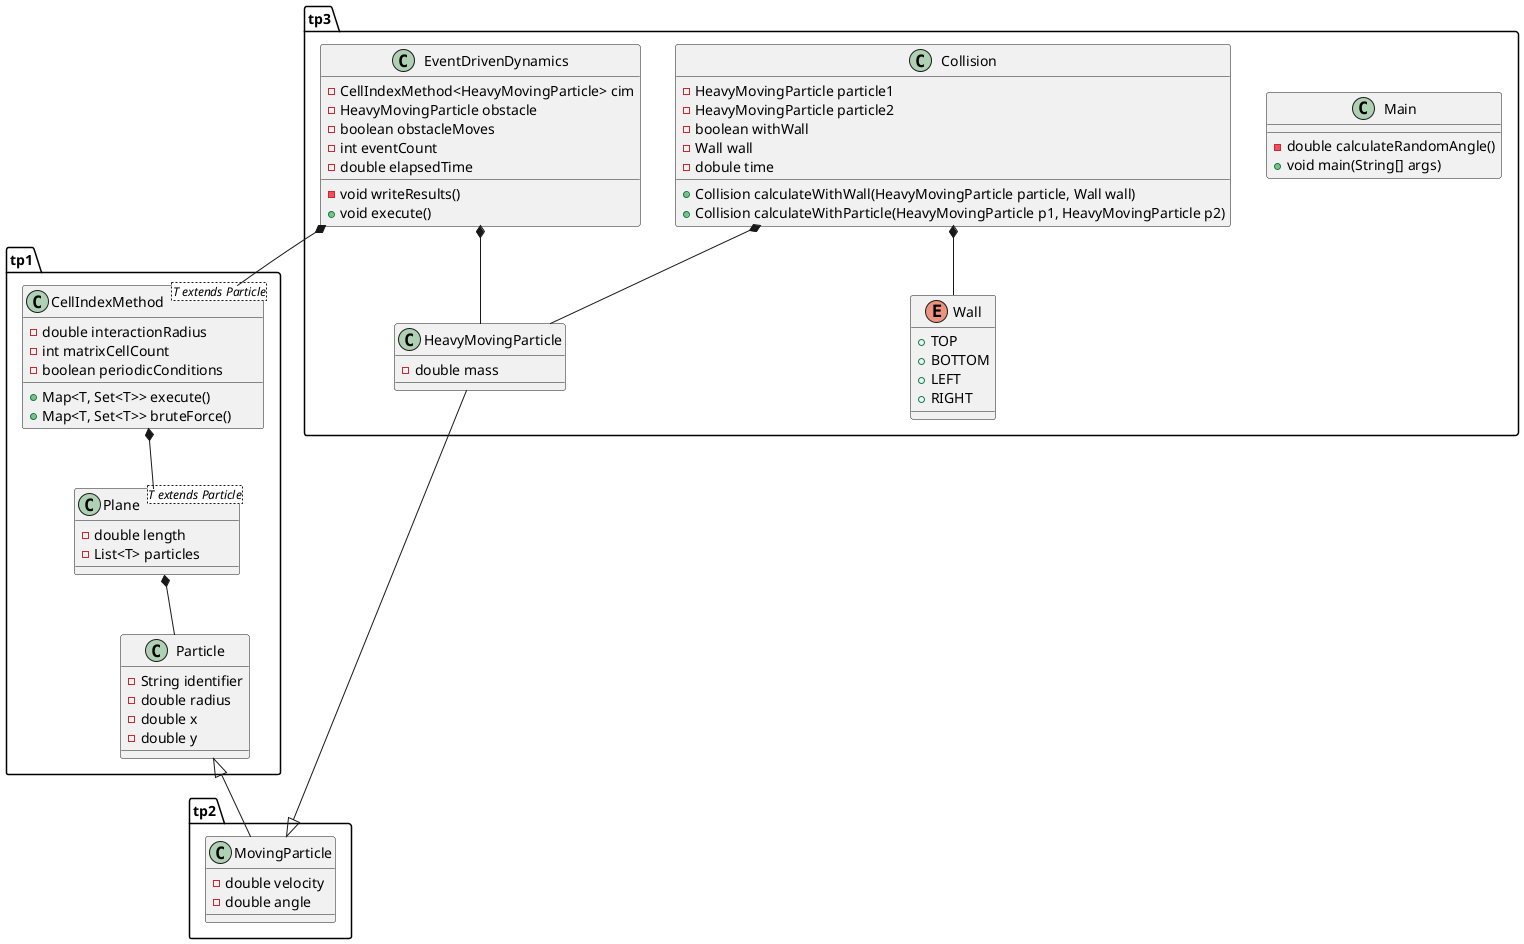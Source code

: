 @startuml
'https://plantuml.com/sequence-diagram

package tp1 {
class Particle {
    -String identifier
    -double radius
    -double x
    -double y
}

class CellIndexMethod<T extends Particle> {
    -double interactionRadius
    -int matrixCellCount
    -boolean periodicConditions

    +Map<T, Set<T>> execute()
    +Map<T, Set<T>> bruteForce()
}

Class Plane<T extends Particle> {
    -double length
    -List<T> particles
}
}

package tp2 {
class MovingParticle {
    -double velocity
    -double angle
}
}

package tp3 {
class Main {
    -double calculateRandomAngle()
    +void main(String[] args)
}

class EventDrivenDynamics {
    -CellIndexMethod<HeavyMovingParticle> cim
    -HeavyMovingParticle obstacle
    -boolean obstacleMoves
    -int eventCount
    -double elapsedTime

    -void writeResults()
    +void execute()
}

class Collision {
    -HeavyMovingParticle particle1
    -HeavyMovingParticle particle2
    -boolean withWall
    -Wall wall
    -dobule time

    +Collision calculateWithWall(HeavyMovingParticle particle, Wall wall)
    +Collision calculateWithParticle(HeavyMovingParticle p1, HeavyMovingParticle p2)
}

enum Wall {
   +TOP
   +BOTTOM
   +LEFT
   +RIGHT
}

class HeavyMovingParticle {
    -double mass
}
}

Particle <|-- MovingParticle 
MovingParticle <|-- HeavyMovingParticle
EventDrivenDynamics *-- CellIndexMethod
EventDrivenDynamics *-- HeavyMovingParticle
CellIndexMethod *-- Plane
Plane *-- Particle
Collision *-- HeavyMovingParticle
Collision *-- Wall
@enduml